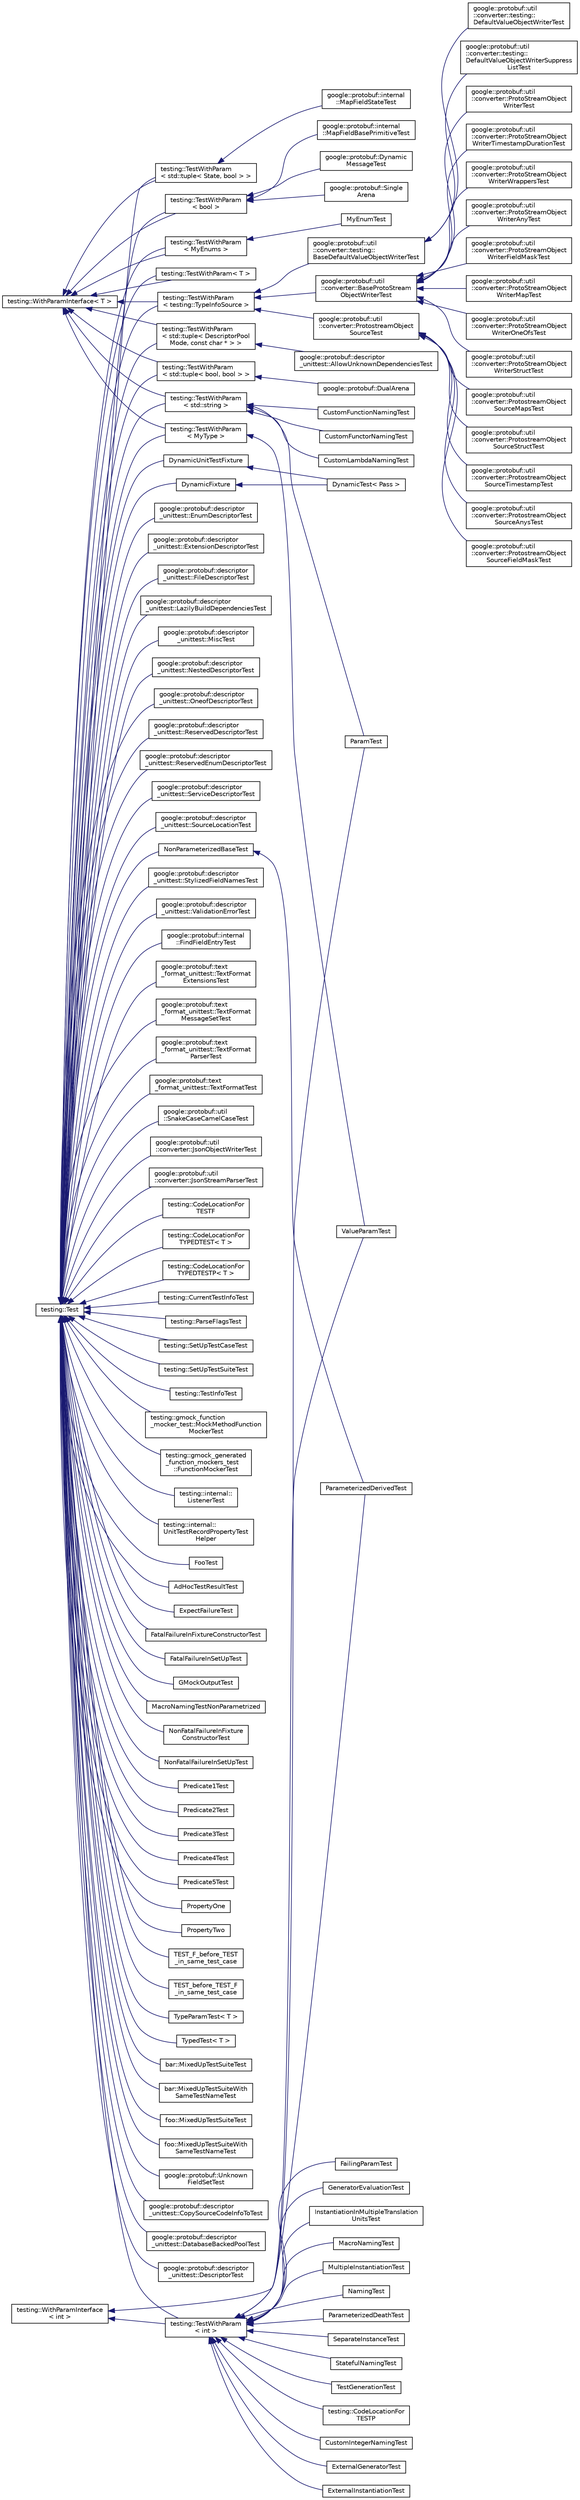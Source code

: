 digraph "类继承关系图"
{
 // LATEX_PDF_SIZE
  edge [fontname="Helvetica",fontsize="10",labelfontname="Helvetica",labelfontsize="10"];
  node [fontname="Helvetica",fontsize="10",shape=record];
  rankdir="LR";
  Node0 [label="testing::Test",height=0.2,width=0.4,color="black", fillcolor="white", style="filled",URL="$classtesting_1_1Test.html",tooltip=" "];
  Node0 -> Node1 [dir="back",color="midnightblue",fontsize="10",style="solid",fontname="Helvetica"];
  Node1 [label="testing::TestWithParam\l\< std::tuple\< bool, bool \> \>",height=0.2,width=0.4,color="black", fillcolor="white", style="filled",URL="$classtesting_1_1TestWithParam.html",tooltip=" "];
  Node1 -> Node2 [dir="back",color="midnightblue",fontsize="10",style="solid",fontname="Helvetica"];
  Node2 [label="google::protobuf::DualArena",height=0.2,width=0.4,color="black", fillcolor="white", style="filled",URL="$classgoogle_1_1protobuf_1_1DualArena.html",tooltip=" "];
  Node0 -> Node3 [dir="back",color="midnightblue",fontsize="10",style="solid",fontname="Helvetica"];
  Node3 [label="testing::TestWithParam\l\< std::string \>",height=0.2,width=0.4,color="black", fillcolor="white", style="filled",URL="$classtesting_1_1TestWithParam.html",tooltip=" "];
  Node3 -> Node4 [dir="back",color="midnightblue",fontsize="10",style="solid",fontname="Helvetica"];
  Node4 [label="CustomFunctionNamingTest",height=0.2,width=0.4,color="black", fillcolor="white", style="filled",URL="$classCustomFunctionNamingTest.html",tooltip=" "];
  Node3 -> Node5 [dir="back",color="midnightblue",fontsize="10",style="solid",fontname="Helvetica"];
  Node5 [label="CustomFunctorNamingTest",height=0.2,width=0.4,color="black", fillcolor="white", style="filled",URL="$classCustomFunctorNamingTest.html",tooltip=" "];
  Node3 -> Node6 [dir="back",color="midnightblue",fontsize="10",style="solid",fontname="Helvetica"];
  Node6 [label="CustomLambdaNamingTest",height=0.2,width=0.4,color="black", fillcolor="white", style="filled",URL="$classCustomLambdaNamingTest.html",tooltip=" "];
  Node3 -> Node7 [dir="back",color="midnightblue",fontsize="10",style="solid",fontname="Helvetica"];
  Node7 [label="ParamTest",height=0.2,width=0.4,color="black", fillcolor="white", style="filled",URL="$classParamTest.html",tooltip=" "];
  Node0 -> Node8 [dir="back",color="midnightblue",fontsize="10",style="solid",fontname="Helvetica"];
  Node8 [label="testing::TestWithParam\l\< int \>",height=0.2,width=0.4,color="black", fillcolor="white", style="filled",URL="$classtesting_1_1TestWithParam.html",tooltip=" "];
  Node8 -> Node7 [dir="back",color="midnightblue",fontsize="10",style="solid",fontname="Helvetica"];
  Node8 -> Node9 [dir="back",color="midnightblue",fontsize="10",style="solid",fontname="Helvetica"];
  Node9 [label="CustomIntegerNamingTest",height=0.2,width=0.4,color="black", fillcolor="white", style="filled",URL="$classCustomIntegerNamingTest.html",tooltip=" "];
  Node8 -> Node10 [dir="back",color="midnightblue",fontsize="10",style="solid",fontname="Helvetica"];
  Node10 [label="ExternalGeneratorTest",height=0.2,width=0.4,color="black", fillcolor="white", style="filled",URL="$classExternalGeneratorTest.html",tooltip=" "];
  Node8 -> Node11 [dir="back",color="midnightblue",fontsize="10",style="solid",fontname="Helvetica"];
  Node11 [label="ExternalInstantiationTest",height=0.2,width=0.4,color="black", fillcolor="white", style="filled",URL="$classExternalInstantiationTest.html",tooltip=" "];
  Node8 -> Node12 [dir="back",color="midnightblue",fontsize="10",style="solid",fontname="Helvetica"];
  Node12 [label="FailingParamTest",height=0.2,width=0.4,color="black", fillcolor="white", style="filled",URL="$classFailingParamTest.html",tooltip=" "];
  Node8 -> Node13 [dir="back",color="midnightblue",fontsize="10",style="solid",fontname="Helvetica"];
  Node13 [label="GeneratorEvaluationTest",height=0.2,width=0.4,color="black", fillcolor="white", style="filled",URL="$classGeneratorEvaluationTest.html",tooltip=" "];
  Node8 -> Node14 [dir="back",color="midnightblue",fontsize="10",style="solid",fontname="Helvetica"];
  Node14 [label="InstantiationInMultipleTranslation\lUnitsTest",height=0.2,width=0.4,color="black", fillcolor="white", style="filled",URL="$classInstantiationInMultipleTranslationUnitsTest.html",tooltip=" "];
  Node8 -> Node15 [dir="back",color="midnightblue",fontsize="10",style="solid",fontname="Helvetica"];
  Node15 [label="MacroNamingTest",height=0.2,width=0.4,color="black", fillcolor="white", style="filled",URL="$classMacroNamingTest.html",tooltip=" "];
  Node8 -> Node16 [dir="back",color="midnightblue",fontsize="10",style="solid",fontname="Helvetica"];
  Node16 [label="MultipleInstantiationTest",height=0.2,width=0.4,color="black", fillcolor="white", style="filled",URL="$classMultipleInstantiationTest.html",tooltip=" "];
  Node8 -> Node17 [dir="back",color="midnightblue",fontsize="10",style="solid",fontname="Helvetica"];
  Node17 [label="NamingTest",height=0.2,width=0.4,color="black", fillcolor="white", style="filled",URL="$classNamingTest.html",tooltip=" "];
  Node8 -> Node18 [dir="back",color="midnightblue",fontsize="10",style="solid",fontname="Helvetica"];
  Node18 [label="ParameterizedDeathTest",height=0.2,width=0.4,color="black", fillcolor="white", style="filled",URL="$classParameterizedDeathTest.html",tooltip=" "];
  Node8 -> Node19 [dir="back",color="midnightblue",fontsize="10",style="solid",fontname="Helvetica"];
  Node19 [label="SeparateInstanceTest",height=0.2,width=0.4,color="black", fillcolor="white", style="filled",URL="$classSeparateInstanceTest.html",tooltip=" "];
  Node8 -> Node20 [dir="back",color="midnightblue",fontsize="10",style="solid",fontname="Helvetica"];
  Node20 [label="StatefulNamingTest",height=0.2,width=0.4,color="black", fillcolor="white", style="filled",URL="$classStatefulNamingTest.html",tooltip=" "];
  Node8 -> Node21 [dir="back",color="midnightblue",fontsize="10",style="solid",fontname="Helvetica"];
  Node21 [label="TestGenerationTest",height=0.2,width=0.4,color="black", fillcolor="white", style="filled",URL="$classTestGenerationTest.html",tooltip=" "];
  Node8 -> Node22 [dir="back",color="midnightblue",fontsize="10",style="solid",fontname="Helvetica"];
  Node22 [label="ValueParamTest",height=0.2,width=0.4,color="black", fillcolor="white", style="filled",URL="$classValueParamTest.html",tooltip=" "];
  Node8 -> Node23 [dir="back",color="midnightblue",fontsize="10",style="solid",fontname="Helvetica"];
  Node23 [label="testing::CodeLocationFor\lTESTP",height=0.2,width=0.4,color="black", fillcolor="white", style="filled",URL="$classtesting_1_1CodeLocationForTESTP.html",tooltip=" "];
  Node0 -> Node24 [dir="back",color="midnightblue",fontsize="10",style="solid",fontname="Helvetica"];
  Node24 [label="testing::TestWithParam\l\< MyType \>",height=0.2,width=0.4,color="black", fillcolor="white", style="filled",URL="$classtesting_1_1TestWithParam.html",tooltip=" "];
  Node24 -> Node22 [dir="back",color="midnightblue",fontsize="10",style="solid",fontname="Helvetica"];
  Node0 -> Node25 [dir="back",color="midnightblue",fontsize="10",style="solid",fontname="Helvetica"];
  Node25 [label="testing::TestWithParam\l\< std::tuple\< State, bool \> \>",height=0.2,width=0.4,color="black", fillcolor="white", style="filled",URL="$classtesting_1_1TestWithParam.html",tooltip=" "];
  Node25 -> Node26 [dir="back",color="midnightblue",fontsize="10",style="solid",fontname="Helvetica"];
  Node26 [label="google::protobuf::internal\l::MapFieldStateTest",height=0.2,width=0.4,color="black", fillcolor="white", style="filled",URL="$classgoogle_1_1protobuf_1_1internal_1_1MapFieldStateTest.html",tooltip=" "];
  Node0 -> Node27 [dir="back",color="midnightblue",fontsize="10",style="solid",fontname="Helvetica"];
  Node27 [label="testing::TestWithParam\l\< bool \>",height=0.2,width=0.4,color="black", fillcolor="white", style="filled",URL="$classtesting_1_1TestWithParam.html",tooltip=" "];
  Node27 -> Node28 [dir="back",color="midnightblue",fontsize="10",style="solid",fontname="Helvetica"];
  Node28 [label="google::protobuf::Dynamic\lMessageTest",height=0.2,width=0.4,color="black", fillcolor="white", style="filled",URL="$classgoogle_1_1protobuf_1_1DynamicMessageTest.html",tooltip=" "];
  Node27 -> Node29 [dir="back",color="midnightblue",fontsize="10",style="solid",fontname="Helvetica"];
  Node29 [label="google::protobuf::Single\lArena",height=0.2,width=0.4,color="black", fillcolor="white", style="filled",URL="$classgoogle_1_1protobuf_1_1SingleArena.html",tooltip=" "];
  Node27 -> Node30 [dir="back",color="midnightblue",fontsize="10",style="solid",fontname="Helvetica"];
  Node30 [label="google::protobuf::internal\l::MapFieldBasePrimitiveTest",height=0.2,width=0.4,color="black", fillcolor="white", style="filled",URL="$classgoogle_1_1protobuf_1_1internal_1_1MapFieldBasePrimitiveTest.html",tooltip=" "];
  Node0 -> Node31 [dir="back",color="midnightblue",fontsize="10",style="solid",fontname="Helvetica"];
  Node31 [label="testing::TestWithParam\l\< MyEnums \>",height=0.2,width=0.4,color="black", fillcolor="white", style="filled",URL="$classtesting_1_1TestWithParam.html",tooltip=" "];
  Node31 -> Node32 [dir="back",color="midnightblue",fontsize="10",style="solid",fontname="Helvetica"];
  Node32 [label="MyEnumTest",height=0.2,width=0.4,color="black", fillcolor="white", style="filled",URL="$classMyEnumTest.html",tooltip=" "];
  Node0 -> Node33 [dir="back",color="midnightblue",fontsize="10",style="solid",fontname="Helvetica"];
  Node33 [label="testing::TestWithParam\l\< testing::TypeInfoSource \>",height=0.2,width=0.4,color="black", fillcolor="white", style="filled",URL="$classtesting_1_1TestWithParam.html",tooltip=" "];
  Node33 -> Node34 [dir="back",color="midnightblue",fontsize="10",style="solid",fontname="Helvetica"];
  Node34 [label="google::protobuf::util\l::converter::BaseProtoStream\lObjectWriterTest",height=0.2,width=0.4,color="black", fillcolor="white", style="filled",URL="$classgoogle_1_1protobuf_1_1util_1_1converter_1_1BaseProtoStreamObjectWriterTest.html",tooltip=" "];
  Node34 -> Node35 [dir="back",color="midnightblue",fontsize="10",style="solid",fontname="Helvetica"];
  Node35 [label="google::protobuf::util\l::converter::ProtoStreamObject\lWriterAnyTest",height=0.2,width=0.4,color="black", fillcolor="white", style="filled",URL="$classgoogle_1_1protobuf_1_1util_1_1converter_1_1ProtoStreamObjectWriterAnyTest.html",tooltip=" "];
  Node34 -> Node36 [dir="back",color="midnightblue",fontsize="10",style="solid",fontname="Helvetica"];
  Node36 [label="google::protobuf::util\l::converter::ProtoStreamObject\lWriterFieldMaskTest",height=0.2,width=0.4,color="black", fillcolor="white", style="filled",URL="$classgoogle_1_1protobuf_1_1util_1_1converter_1_1ProtoStreamObjectWriterFieldMaskTest.html",tooltip=" "];
  Node34 -> Node37 [dir="back",color="midnightblue",fontsize="10",style="solid",fontname="Helvetica"];
  Node37 [label="google::protobuf::util\l::converter::ProtoStreamObject\lWriterMapTest",height=0.2,width=0.4,color="black", fillcolor="white", style="filled",URL="$classgoogle_1_1protobuf_1_1util_1_1converter_1_1ProtoStreamObjectWriterMapTest.html",tooltip=" "];
  Node34 -> Node38 [dir="back",color="midnightblue",fontsize="10",style="solid",fontname="Helvetica"];
  Node38 [label="google::protobuf::util\l::converter::ProtoStreamObject\lWriterOneOfsTest",height=0.2,width=0.4,color="black", fillcolor="white", style="filled",URL="$classgoogle_1_1protobuf_1_1util_1_1converter_1_1ProtoStreamObjectWriterOneOfsTest.html",tooltip=" "];
  Node34 -> Node39 [dir="back",color="midnightblue",fontsize="10",style="solid",fontname="Helvetica"];
  Node39 [label="google::protobuf::util\l::converter::ProtoStreamObject\lWriterStructTest",height=0.2,width=0.4,color="black", fillcolor="white", style="filled",URL="$classgoogle_1_1protobuf_1_1util_1_1converter_1_1ProtoStreamObjectWriterStructTest.html",tooltip=" "];
  Node34 -> Node40 [dir="back",color="midnightblue",fontsize="10",style="solid",fontname="Helvetica"];
  Node40 [label="google::protobuf::util\l::converter::ProtoStreamObject\lWriterTest",height=0.2,width=0.4,color="black", fillcolor="white", style="filled",URL="$classgoogle_1_1protobuf_1_1util_1_1converter_1_1ProtoStreamObjectWriterTest.html",tooltip=" "];
  Node34 -> Node41 [dir="back",color="midnightblue",fontsize="10",style="solid",fontname="Helvetica"];
  Node41 [label="google::protobuf::util\l::converter::ProtoStreamObject\lWriterTimestampDurationTest",height=0.2,width=0.4,color="black", fillcolor="white", style="filled",URL="$classgoogle_1_1protobuf_1_1util_1_1converter_1_1ProtoStreamObjectWriterTimestampDurationTest.html",tooltip=" "];
  Node34 -> Node42 [dir="back",color="midnightblue",fontsize="10",style="solid",fontname="Helvetica"];
  Node42 [label="google::protobuf::util\l::converter::ProtoStreamObject\lWriterWrappersTest",height=0.2,width=0.4,color="black", fillcolor="white", style="filled",URL="$classgoogle_1_1protobuf_1_1util_1_1converter_1_1ProtoStreamObjectWriterWrappersTest.html",tooltip=" "];
  Node33 -> Node43 [dir="back",color="midnightblue",fontsize="10",style="solid",fontname="Helvetica"];
  Node43 [label="google::protobuf::util\l::converter::ProtostreamObject\lSourceTest",height=0.2,width=0.4,color="black", fillcolor="white", style="filled",URL="$classgoogle_1_1protobuf_1_1util_1_1converter_1_1ProtostreamObjectSourceTest.html",tooltip=" "];
  Node43 -> Node44 [dir="back",color="midnightblue",fontsize="10",style="solid",fontname="Helvetica"];
  Node44 [label="google::protobuf::util\l::converter::ProtostreamObject\lSourceAnysTest",height=0.2,width=0.4,color="black", fillcolor="white", style="filled",URL="$classgoogle_1_1protobuf_1_1util_1_1converter_1_1ProtostreamObjectSourceAnysTest.html",tooltip=" "];
  Node43 -> Node45 [dir="back",color="midnightblue",fontsize="10",style="solid",fontname="Helvetica"];
  Node45 [label="google::protobuf::util\l::converter::ProtostreamObject\lSourceFieldMaskTest",height=0.2,width=0.4,color="black", fillcolor="white", style="filled",URL="$classgoogle_1_1protobuf_1_1util_1_1converter_1_1ProtostreamObjectSourceFieldMaskTest.html",tooltip=" "];
  Node43 -> Node46 [dir="back",color="midnightblue",fontsize="10",style="solid",fontname="Helvetica"];
  Node46 [label="google::protobuf::util\l::converter::ProtostreamObject\lSourceMapsTest",height=0.2,width=0.4,color="black", fillcolor="white", style="filled",URL="$classgoogle_1_1protobuf_1_1util_1_1converter_1_1ProtostreamObjectSourceMapsTest.html",tooltip=" "];
  Node43 -> Node47 [dir="back",color="midnightblue",fontsize="10",style="solid",fontname="Helvetica"];
  Node47 [label="google::protobuf::util\l::converter::ProtostreamObject\lSourceStructTest",height=0.2,width=0.4,color="black", fillcolor="white", style="filled",URL="$classgoogle_1_1protobuf_1_1util_1_1converter_1_1ProtostreamObjectSourceStructTest.html",tooltip=" "];
  Node43 -> Node48 [dir="back",color="midnightblue",fontsize="10",style="solid",fontname="Helvetica"];
  Node48 [label="google::protobuf::util\l::converter::ProtostreamObject\lSourceTimestampTest",height=0.2,width=0.4,color="black", fillcolor="white", style="filled",URL="$classgoogle_1_1protobuf_1_1util_1_1converter_1_1ProtostreamObjectSourceTimestampTest.html",tooltip=" "];
  Node33 -> Node49 [dir="back",color="midnightblue",fontsize="10",style="solid",fontname="Helvetica"];
  Node49 [label="google::protobuf::util\l::converter::testing::\lBaseDefaultValueObjectWriterTest",height=0.2,width=0.4,color="black", fillcolor="white", style="filled",URL="$classgoogle_1_1protobuf_1_1util_1_1converter_1_1testing_1_1BaseDefaultValueObjectWriterTest.html",tooltip=" "];
  Node49 -> Node50 [dir="back",color="midnightblue",fontsize="10",style="solid",fontname="Helvetica"];
  Node50 [label="google::protobuf::util\l::converter::testing::\lDefaultValueObjectWriterSuppress\lListTest",height=0.2,width=0.4,color="black", fillcolor="white", style="filled",URL="$classgoogle_1_1protobuf_1_1util_1_1converter_1_1testing_1_1DefaultValueObjectWriterSuppressListTest.html",tooltip=" "];
  Node49 -> Node51 [dir="back",color="midnightblue",fontsize="10",style="solid",fontname="Helvetica"];
  Node51 [label="google::protobuf::util\l::converter::testing::\lDefaultValueObjectWriterTest",height=0.2,width=0.4,color="black", fillcolor="white", style="filled",URL="$classgoogle_1_1protobuf_1_1util_1_1converter_1_1testing_1_1DefaultValueObjectWriterTest.html",tooltip=" "];
  Node0 -> Node52 [dir="back",color="midnightblue",fontsize="10",style="solid",fontname="Helvetica"];
  Node52 [label="testing::TestWithParam\l\< std::tuple\< DescriptorPool\lMode, const char * \> \>",height=0.2,width=0.4,color="black", fillcolor="white", style="filled",URL="$classtesting_1_1TestWithParam.html",tooltip=" "];
  Node52 -> Node53 [dir="back",color="midnightblue",fontsize="10",style="solid",fontname="Helvetica"];
  Node53 [label="google::protobuf::descriptor\l_unittest::AllowUnknownDependenciesTest",height=0.2,width=0.4,color="black", fillcolor="white", style="filled",URL="$classgoogle_1_1protobuf_1_1descriptor__unittest_1_1AllowUnknownDependenciesTest.html",tooltip=" "];
  Node0 -> Node54 [dir="back",color="midnightblue",fontsize="10",style="solid",fontname="Helvetica"];
  Node54 [label="FooTest",height=0.2,width=0.4,color="black", fillcolor="white", style="filled",URL="$classFooTest.html",tooltip=" "];
  Node0 -> Node55 [dir="back",color="midnightblue",fontsize="10",style="solid",fontname="Helvetica"];
  Node55 [label="AdHocTestResultTest",height=0.2,width=0.4,color="black", fillcolor="white", style="filled",URL="$classAdHocTestResultTest.html",tooltip=" "];
  Node0 -> Node56 [dir="back",color="midnightblue",fontsize="10",style="solid",fontname="Helvetica"];
  Node56 [label="DynamicFixture",height=0.2,width=0.4,color="black", fillcolor="white", style="filled",URL="$classDynamicFixture.html",tooltip=" "];
  Node56 -> Node57 [dir="back",color="midnightblue",fontsize="10",style="solid",fontname="Helvetica"];
  Node57 [label="DynamicTest\< Pass \>",height=0.2,width=0.4,color="black", fillcolor="white", style="filled",URL="$classDynamicTest.html",tooltip=" "];
  Node0 -> Node58 [dir="back",color="midnightblue",fontsize="10",style="solid",fontname="Helvetica"];
  Node58 [label="DynamicUnitTestFixture",height=0.2,width=0.4,color="black", fillcolor="white", style="filled",URL="$classDynamicUnitTestFixture.html",tooltip=" "];
  Node58 -> Node57 [dir="back",color="midnightblue",fontsize="10",style="solid",fontname="Helvetica"];
  Node0 -> Node59 [dir="back",color="midnightblue",fontsize="10",style="solid",fontname="Helvetica"];
  Node59 [label="ExpectFailureTest",height=0.2,width=0.4,color="black", fillcolor="white", style="filled",URL="$classExpectFailureTest.html",tooltip=" "];
  Node0 -> Node60 [dir="back",color="midnightblue",fontsize="10",style="solid",fontname="Helvetica"];
  Node60 [label="FatalFailureInFixtureConstructorTest",height=0.2,width=0.4,color="black", fillcolor="white", style="filled",URL="$classFatalFailureInFixtureConstructorTest.html",tooltip=" "];
  Node0 -> Node61 [dir="back",color="midnightblue",fontsize="10",style="solid",fontname="Helvetica"];
  Node61 [label="FatalFailureInSetUpTest",height=0.2,width=0.4,color="black", fillcolor="white", style="filled",URL="$classFatalFailureInSetUpTest.html",tooltip=" "];
  Node0 -> Node62 [dir="back",color="midnightblue",fontsize="10",style="solid",fontname="Helvetica"];
  Node62 [label="GMockOutputTest",height=0.2,width=0.4,color="black", fillcolor="white", style="filled",URL="$classGMockOutputTest.html",tooltip=" "];
  Node0 -> Node63 [dir="back",color="midnightblue",fontsize="10",style="solid",fontname="Helvetica"];
  Node63 [label="MacroNamingTestNonParametrized",height=0.2,width=0.4,color="black", fillcolor="white", style="filled",URL="$classMacroNamingTestNonParametrized.html",tooltip=" "];
  Node0 -> Node64 [dir="back",color="midnightblue",fontsize="10",style="solid",fontname="Helvetica"];
  Node64 [label="NonFatalFailureInFixture\lConstructorTest",height=0.2,width=0.4,color="black", fillcolor="white", style="filled",URL="$classNonFatalFailureInFixtureConstructorTest.html",tooltip=" "];
  Node0 -> Node65 [dir="back",color="midnightblue",fontsize="10",style="solid",fontname="Helvetica"];
  Node65 [label="NonFatalFailureInSetUpTest",height=0.2,width=0.4,color="black", fillcolor="white", style="filled",URL="$classNonFatalFailureInSetUpTest.html",tooltip=" "];
  Node0 -> Node66 [dir="back",color="midnightblue",fontsize="10",style="solid",fontname="Helvetica"];
  Node66 [label="NonParameterizedBaseTest",height=0.2,width=0.4,color="black", fillcolor="white", style="filled",URL="$classNonParameterizedBaseTest.html",tooltip=" "];
  Node66 -> Node67 [dir="back",color="midnightblue",fontsize="10",style="solid",fontname="Helvetica"];
  Node67 [label="ParameterizedDerivedTest",height=0.2,width=0.4,color="black", fillcolor="white", style="filled",URL="$classParameterizedDerivedTest.html",tooltip=" "];
  Node0 -> Node68 [dir="back",color="midnightblue",fontsize="10",style="solid",fontname="Helvetica"];
  Node68 [label="Predicate1Test",height=0.2,width=0.4,color="black", fillcolor="white", style="filled",URL="$classPredicate1Test.html",tooltip=" "];
  Node0 -> Node69 [dir="back",color="midnightblue",fontsize="10",style="solid",fontname="Helvetica"];
  Node69 [label="Predicate2Test",height=0.2,width=0.4,color="black", fillcolor="white", style="filled",URL="$classPredicate2Test.html",tooltip=" "];
  Node0 -> Node70 [dir="back",color="midnightblue",fontsize="10",style="solid",fontname="Helvetica"];
  Node70 [label="Predicate3Test",height=0.2,width=0.4,color="black", fillcolor="white", style="filled",URL="$classPredicate3Test.html",tooltip=" "];
  Node0 -> Node71 [dir="back",color="midnightblue",fontsize="10",style="solid",fontname="Helvetica"];
  Node71 [label="Predicate4Test",height=0.2,width=0.4,color="black", fillcolor="white", style="filled",URL="$classPredicate4Test.html",tooltip=" "];
  Node0 -> Node72 [dir="back",color="midnightblue",fontsize="10",style="solid",fontname="Helvetica"];
  Node72 [label="Predicate5Test",height=0.2,width=0.4,color="black", fillcolor="white", style="filled",URL="$classPredicate5Test.html",tooltip=" "];
  Node0 -> Node73 [dir="back",color="midnightblue",fontsize="10",style="solid",fontname="Helvetica"];
  Node73 [label="PropertyOne",height=0.2,width=0.4,color="black", fillcolor="white", style="filled",URL="$classPropertyOne.html",tooltip=" "];
  Node0 -> Node74 [dir="back",color="midnightblue",fontsize="10",style="solid",fontname="Helvetica"];
  Node74 [label="PropertyTwo",height=0.2,width=0.4,color="black", fillcolor="white", style="filled",URL="$classPropertyTwo.html",tooltip=" "];
  Node0 -> Node75 [dir="back",color="midnightblue",fontsize="10",style="solid",fontname="Helvetica"];
  Node75 [label="TEST_F_before_TEST\l_in_same_test_case",height=0.2,width=0.4,color="black", fillcolor="white", style="filled",URL="$classTEST__F__before__TEST__in__same__test__case.html",tooltip=" "];
  Node0 -> Node76 [dir="back",color="midnightblue",fontsize="10",style="solid",fontname="Helvetica"];
  Node76 [label="TEST_before_TEST_F\l_in_same_test_case",height=0.2,width=0.4,color="black", fillcolor="white", style="filled",URL="$classTEST__before__TEST__F__in__same__test__case.html",tooltip=" "];
  Node0 -> Node77 [dir="back",color="midnightblue",fontsize="10",style="solid",fontname="Helvetica"];
  Node77 [label="TypeParamTest\< T \>",height=0.2,width=0.4,color="black", fillcolor="white", style="filled",URL="$classTypeParamTest.html",tooltip=" "];
  Node0 -> Node78 [dir="back",color="midnightblue",fontsize="10",style="solid",fontname="Helvetica"];
  Node78 [label="TypedTest\< T \>",height=0.2,width=0.4,color="black", fillcolor="white", style="filled",URL="$classTypedTest.html",tooltip=" "];
  Node0 -> Node79 [dir="back",color="midnightblue",fontsize="10",style="solid",fontname="Helvetica"];
  Node79 [label="bar::MixedUpTestSuiteTest",height=0.2,width=0.4,color="black", fillcolor="white", style="filled",URL="$classbar_1_1MixedUpTestSuiteTest.html",tooltip=" "];
  Node0 -> Node80 [dir="back",color="midnightblue",fontsize="10",style="solid",fontname="Helvetica"];
  Node80 [label="bar::MixedUpTestSuiteWith\lSameTestNameTest",height=0.2,width=0.4,color="black", fillcolor="white", style="filled",URL="$classbar_1_1MixedUpTestSuiteWithSameTestNameTest.html",tooltip=" "];
  Node0 -> Node81 [dir="back",color="midnightblue",fontsize="10",style="solid",fontname="Helvetica"];
  Node81 [label="foo::MixedUpTestSuiteTest",height=0.2,width=0.4,color="black", fillcolor="white", style="filled",URL="$classfoo_1_1MixedUpTestSuiteTest.html",tooltip=" "];
  Node0 -> Node82 [dir="back",color="midnightblue",fontsize="10",style="solid",fontname="Helvetica"];
  Node82 [label="foo::MixedUpTestSuiteWith\lSameTestNameTest",height=0.2,width=0.4,color="black", fillcolor="white", style="filled",URL="$classfoo_1_1MixedUpTestSuiteWithSameTestNameTest.html",tooltip=" "];
  Node0 -> Node83 [dir="back",color="midnightblue",fontsize="10",style="solid",fontname="Helvetica"];
  Node83 [label="google::protobuf::Unknown\lFieldSetTest",height=0.2,width=0.4,color="black", fillcolor="white", style="filled",URL="$classgoogle_1_1protobuf_1_1UnknownFieldSetTest.html",tooltip=" "];
  Node0 -> Node84 [dir="back",color="midnightblue",fontsize="10",style="solid",fontname="Helvetica"];
  Node84 [label="google::protobuf::descriptor\l_unittest::CopySourceCodeInfoToTest",height=0.2,width=0.4,color="black", fillcolor="white", style="filled",URL="$classgoogle_1_1protobuf_1_1descriptor__unittest_1_1CopySourceCodeInfoToTest.html",tooltip=" "];
  Node0 -> Node85 [dir="back",color="midnightblue",fontsize="10",style="solid",fontname="Helvetica"];
  Node85 [label="google::protobuf::descriptor\l_unittest::DatabaseBackedPoolTest",height=0.2,width=0.4,color="black", fillcolor="white", style="filled",URL="$classgoogle_1_1protobuf_1_1descriptor__unittest_1_1DatabaseBackedPoolTest.html",tooltip=" "];
  Node0 -> Node86 [dir="back",color="midnightblue",fontsize="10",style="solid",fontname="Helvetica"];
  Node86 [label="google::protobuf::descriptor\l_unittest::DescriptorTest",height=0.2,width=0.4,color="black", fillcolor="white", style="filled",URL="$classgoogle_1_1protobuf_1_1descriptor__unittest_1_1DescriptorTest.html",tooltip=" "];
  Node0 -> Node87 [dir="back",color="midnightblue",fontsize="10",style="solid",fontname="Helvetica"];
  Node87 [label="google::protobuf::descriptor\l_unittest::EnumDescriptorTest",height=0.2,width=0.4,color="black", fillcolor="white", style="filled",URL="$classgoogle_1_1protobuf_1_1descriptor__unittest_1_1EnumDescriptorTest.html",tooltip=" "];
  Node0 -> Node88 [dir="back",color="midnightblue",fontsize="10",style="solid",fontname="Helvetica"];
  Node88 [label="google::protobuf::descriptor\l_unittest::ExtensionDescriptorTest",height=0.2,width=0.4,color="black", fillcolor="white", style="filled",URL="$classgoogle_1_1protobuf_1_1descriptor__unittest_1_1ExtensionDescriptorTest.html",tooltip=" "];
  Node0 -> Node89 [dir="back",color="midnightblue",fontsize="10",style="solid",fontname="Helvetica"];
  Node89 [label="google::protobuf::descriptor\l_unittest::FileDescriptorTest",height=0.2,width=0.4,color="black", fillcolor="white", style="filled",URL="$classgoogle_1_1protobuf_1_1descriptor__unittest_1_1FileDescriptorTest.html",tooltip=" "];
  Node0 -> Node90 [dir="back",color="midnightblue",fontsize="10",style="solid",fontname="Helvetica"];
  Node90 [label="google::protobuf::descriptor\l_unittest::LazilyBuildDependenciesTest",height=0.2,width=0.4,color="black", fillcolor="white", style="filled",URL="$classgoogle_1_1protobuf_1_1descriptor__unittest_1_1LazilyBuildDependenciesTest.html",tooltip=" "];
  Node0 -> Node91 [dir="back",color="midnightblue",fontsize="10",style="solid",fontname="Helvetica"];
  Node91 [label="google::protobuf::descriptor\l_unittest::MiscTest",height=0.2,width=0.4,color="black", fillcolor="white", style="filled",URL="$classgoogle_1_1protobuf_1_1descriptor__unittest_1_1MiscTest.html",tooltip=" "];
  Node0 -> Node92 [dir="back",color="midnightblue",fontsize="10",style="solid",fontname="Helvetica"];
  Node92 [label="google::protobuf::descriptor\l_unittest::NestedDescriptorTest",height=0.2,width=0.4,color="black", fillcolor="white", style="filled",URL="$classgoogle_1_1protobuf_1_1descriptor__unittest_1_1NestedDescriptorTest.html",tooltip=" "];
  Node0 -> Node93 [dir="back",color="midnightblue",fontsize="10",style="solid",fontname="Helvetica"];
  Node93 [label="google::protobuf::descriptor\l_unittest::OneofDescriptorTest",height=0.2,width=0.4,color="black", fillcolor="white", style="filled",URL="$classgoogle_1_1protobuf_1_1descriptor__unittest_1_1OneofDescriptorTest.html",tooltip=" "];
  Node0 -> Node94 [dir="back",color="midnightblue",fontsize="10",style="solid",fontname="Helvetica"];
  Node94 [label="google::protobuf::descriptor\l_unittest::ReservedDescriptorTest",height=0.2,width=0.4,color="black", fillcolor="white", style="filled",URL="$classgoogle_1_1protobuf_1_1descriptor__unittest_1_1ReservedDescriptorTest.html",tooltip=" "];
  Node0 -> Node95 [dir="back",color="midnightblue",fontsize="10",style="solid",fontname="Helvetica"];
  Node95 [label="google::protobuf::descriptor\l_unittest::ReservedEnumDescriptorTest",height=0.2,width=0.4,color="black", fillcolor="white", style="filled",URL="$classgoogle_1_1protobuf_1_1descriptor__unittest_1_1ReservedEnumDescriptorTest.html",tooltip=" "];
  Node0 -> Node96 [dir="back",color="midnightblue",fontsize="10",style="solid",fontname="Helvetica"];
  Node96 [label="google::protobuf::descriptor\l_unittest::ServiceDescriptorTest",height=0.2,width=0.4,color="black", fillcolor="white", style="filled",URL="$classgoogle_1_1protobuf_1_1descriptor__unittest_1_1ServiceDescriptorTest.html",tooltip=" "];
  Node0 -> Node97 [dir="back",color="midnightblue",fontsize="10",style="solid",fontname="Helvetica"];
  Node97 [label="google::protobuf::descriptor\l_unittest::SourceLocationTest",height=0.2,width=0.4,color="black", fillcolor="white", style="filled",URL="$classgoogle_1_1protobuf_1_1descriptor__unittest_1_1SourceLocationTest.html",tooltip=" "];
  Node0 -> Node98 [dir="back",color="midnightblue",fontsize="10",style="solid",fontname="Helvetica"];
  Node98 [label="google::protobuf::descriptor\l_unittest::StylizedFieldNamesTest",height=0.2,width=0.4,color="black", fillcolor="white", style="filled",URL="$classgoogle_1_1protobuf_1_1descriptor__unittest_1_1StylizedFieldNamesTest.html",tooltip=" "];
  Node0 -> Node99 [dir="back",color="midnightblue",fontsize="10",style="solid",fontname="Helvetica"];
  Node99 [label="google::protobuf::descriptor\l_unittest::ValidationErrorTest",height=0.2,width=0.4,color="black", fillcolor="white", style="filled",URL="$classgoogle_1_1protobuf_1_1descriptor__unittest_1_1ValidationErrorTest.html",tooltip=" "];
  Node0 -> Node100 [dir="back",color="midnightblue",fontsize="10",style="solid",fontname="Helvetica"];
  Node100 [label="google::protobuf::internal\l::FindFieldEntryTest",height=0.2,width=0.4,color="black", fillcolor="white", style="filled",URL="$classgoogle_1_1protobuf_1_1internal_1_1FindFieldEntryTest.html",tooltip=" "];
  Node0 -> Node101 [dir="back",color="midnightblue",fontsize="10",style="solid",fontname="Helvetica"];
  Node101 [label="google::protobuf::text\l_format_unittest::TextFormat\lExtensionsTest",height=0.2,width=0.4,color="black", fillcolor="white", style="filled",URL="$classgoogle_1_1protobuf_1_1text__format__unittest_1_1TextFormatExtensionsTest.html",tooltip=" "];
  Node0 -> Node102 [dir="back",color="midnightblue",fontsize="10",style="solid",fontname="Helvetica"];
  Node102 [label="google::protobuf::text\l_format_unittest::TextFormat\lMessageSetTest",height=0.2,width=0.4,color="black", fillcolor="white", style="filled",URL="$classgoogle_1_1protobuf_1_1text__format__unittest_1_1TextFormatMessageSetTest.html",tooltip=" "];
  Node0 -> Node103 [dir="back",color="midnightblue",fontsize="10",style="solid",fontname="Helvetica"];
  Node103 [label="google::protobuf::text\l_format_unittest::TextFormat\lParserTest",height=0.2,width=0.4,color="black", fillcolor="white", style="filled",URL="$classgoogle_1_1protobuf_1_1text__format__unittest_1_1TextFormatParserTest.html",tooltip=" "];
  Node0 -> Node104 [dir="back",color="midnightblue",fontsize="10",style="solid",fontname="Helvetica"];
  Node104 [label="google::protobuf::text\l_format_unittest::TextFormatTest",height=0.2,width=0.4,color="black", fillcolor="white", style="filled",URL="$classgoogle_1_1protobuf_1_1text__format__unittest_1_1TextFormatTest.html",tooltip=" "];
  Node0 -> Node105 [dir="back",color="midnightblue",fontsize="10",style="solid",fontname="Helvetica"];
  Node105 [label="google::protobuf::util\l::SnakeCaseCamelCaseTest",height=0.2,width=0.4,color="black", fillcolor="white", style="filled",URL="$classgoogle_1_1protobuf_1_1util_1_1SnakeCaseCamelCaseTest.html",tooltip=" "];
  Node0 -> Node106 [dir="back",color="midnightblue",fontsize="10",style="solid",fontname="Helvetica"];
  Node106 [label="google::protobuf::util\l::converter::JsonObjectWriterTest",height=0.2,width=0.4,color="black", fillcolor="white", style="filled",URL="$classgoogle_1_1protobuf_1_1util_1_1converter_1_1JsonObjectWriterTest.html",tooltip=" "];
  Node0 -> Node107 [dir="back",color="midnightblue",fontsize="10",style="solid",fontname="Helvetica"];
  Node107 [label="google::protobuf::util\l::converter::JsonStreamParserTest",height=0.2,width=0.4,color="black", fillcolor="white", style="filled",URL="$classgoogle_1_1protobuf_1_1util_1_1converter_1_1JsonStreamParserTest.html",tooltip=" "];
  Node0 -> Node108 [dir="back",color="midnightblue",fontsize="10",style="solid",fontname="Helvetica"];
  Node108 [label="testing::CodeLocationFor\lTESTF",height=0.2,width=0.4,color="black", fillcolor="white", style="filled",URL="$classtesting_1_1CodeLocationForTESTF.html",tooltip=" "];
  Node0 -> Node109 [dir="back",color="midnightblue",fontsize="10",style="solid",fontname="Helvetica"];
  Node109 [label="testing::CodeLocationFor\lTYPEDTEST\< T \>",height=0.2,width=0.4,color="black", fillcolor="white", style="filled",URL="$classtesting_1_1CodeLocationForTYPEDTEST.html",tooltip=" "];
  Node0 -> Node110 [dir="back",color="midnightblue",fontsize="10",style="solid",fontname="Helvetica"];
  Node110 [label="testing::CodeLocationFor\lTYPEDTESTP\< T \>",height=0.2,width=0.4,color="black", fillcolor="white", style="filled",URL="$classtesting_1_1CodeLocationForTYPEDTESTP.html",tooltip=" "];
  Node0 -> Node111 [dir="back",color="midnightblue",fontsize="10",style="solid",fontname="Helvetica"];
  Node111 [label="testing::CurrentTestInfoTest",height=0.2,width=0.4,color="black", fillcolor="white", style="filled",URL="$classtesting_1_1CurrentTestInfoTest.html",tooltip=" "];
  Node0 -> Node112 [dir="back",color="midnightblue",fontsize="10",style="solid",fontname="Helvetica"];
  Node112 [label="testing::ParseFlagsTest",height=0.2,width=0.4,color="black", fillcolor="white", style="filled",URL="$classtesting_1_1ParseFlagsTest.html",tooltip=" "];
  Node0 -> Node113 [dir="back",color="midnightblue",fontsize="10",style="solid",fontname="Helvetica"];
  Node113 [label="testing::SetUpTestCaseTest",height=0.2,width=0.4,color="black", fillcolor="white", style="filled",URL="$classtesting_1_1SetUpTestCaseTest.html",tooltip=" "];
  Node0 -> Node114 [dir="back",color="midnightblue",fontsize="10",style="solid",fontname="Helvetica"];
  Node114 [label="testing::SetUpTestSuiteTest",height=0.2,width=0.4,color="black", fillcolor="white", style="filled",URL="$classtesting_1_1SetUpTestSuiteTest.html",tooltip=" "];
  Node0 -> Node115 [dir="back",color="midnightblue",fontsize="10",style="solid",fontname="Helvetica"];
  Node115 [label="testing::TestInfoTest",height=0.2,width=0.4,color="black", fillcolor="white", style="filled",URL="$classtesting_1_1TestInfoTest.html",tooltip=" "];
  Node0 -> Node116 [dir="back",color="midnightblue",fontsize="10",style="solid",fontname="Helvetica"];
  Node116 [label="testing::TestWithParam\< T \>",height=0.2,width=0.4,color="black", fillcolor="white", style="filled",URL="$classtesting_1_1TestWithParam.html",tooltip=" "];
  Node0 -> Node117 [dir="back",color="midnightblue",fontsize="10",style="solid",fontname="Helvetica"];
  Node117 [label="testing::gmock_function\l_mocker_test::MockMethodFunction\lMockerTest",height=0.2,width=0.4,color="black", fillcolor="white", style="filled",URL="$classtesting_1_1gmock__function__mocker__test_1_1MockMethodFunctionMockerTest.html",tooltip=" "];
  Node0 -> Node118 [dir="back",color="midnightblue",fontsize="10",style="solid",fontname="Helvetica"];
  Node118 [label="testing::gmock_generated\l_function_mockers_test\l::FunctionMockerTest",height=0.2,width=0.4,color="black", fillcolor="white", style="filled",URL="$classtesting_1_1gmock__generated__function__mockers__test_1_1FunctionMockerTest.html",tooltip=" "];
  Node0 -> Node119 [dir="back",color="midnightblue",fontsize="10",style="solid",fontname="Helvetica"];
  Node119 [label="testing::internal::\lListenerTest",height=0.2,width=0.4,color="black", fillcolor="white", style="filled",URL="$classtesting_1_1internal_1_1ListenerTest.html",tooltip=" "];
  Node0 -> Node120 [dir="back",color="midnightblue",fontsize="10",style="solid",fontname="Helvetica"];
  Node120 [label="testing::internal::\lUnitTestRecordPropertyTest\lHelper",height=0.2,width=0.4,color="black", fillcolor="white", style="filled",URL="$classtesting_1_1internal_1_1UnitTestRecordPropertyTestHelper.html",tooltip=" "];
  Node1559 [label="testing::WithParamInterface\< T \>",height=0.2,width=0.4,color="black", fillcolor="white", style="filled",URL="$classtesting_1_1WithParamInterface.html",tooltip=" "];
  Node1559 -> Node1 [dir="back",color="midnightblue",fontsize="10",style="solid",fontname="Helvetica"];
  Node1559 -> Node3 [dir="back",color="midnightblue",fontsize="10",style="solid",fontname="Helvetica"];
  Node1559 -> Node24 [dir="back",color="midnightblue",fontsize="10",style="solid",fontname="Helvetica"];
  Node1559 -> Node25 [dir="back",color="midnightblue",fontsize="10",style="solid",fontname="Helvetica"];
  Node1559 -> Node27 [dir="back",color="midnightblue",fontsize="10",style="solid",fontname="Helvetica"];
  Node1559 -> Node31 [dir="back",color="midnightblue",fontsize="10",style="solid",fontname="Helvetica"];
  Node1559 -> Node33 [dir="back",color="midnightblue",fontsize="10",style="solid",fontname="Helvetica"];
  Node1559 -> Node52 [dir="back",color="midnightblue",fontsize="10",style="solid",fontname="Helvetica"];
  Node1559 -> Node116 [dir="back",color="midnightblue",fontsize="10",style="solid",fontname="Helvetica"];
  Node1560 [label="testing::WithParamInterface\l\< int \>",height=0.2,width=0.4,color="black", fillcolor="white", style="filled",URL="$classtesting_1_1WithParamInterface.html",tooltip=" "];
  Node1560 -> Node8 [dir="back",color="midnightblue",fontsize="10",style="solid",fontname="Helvetica"];
  Node1560 -> Node67 [dir="back",color="midnightblue",fontsize="10",style="solid",fontname="Helvetica"];
}
